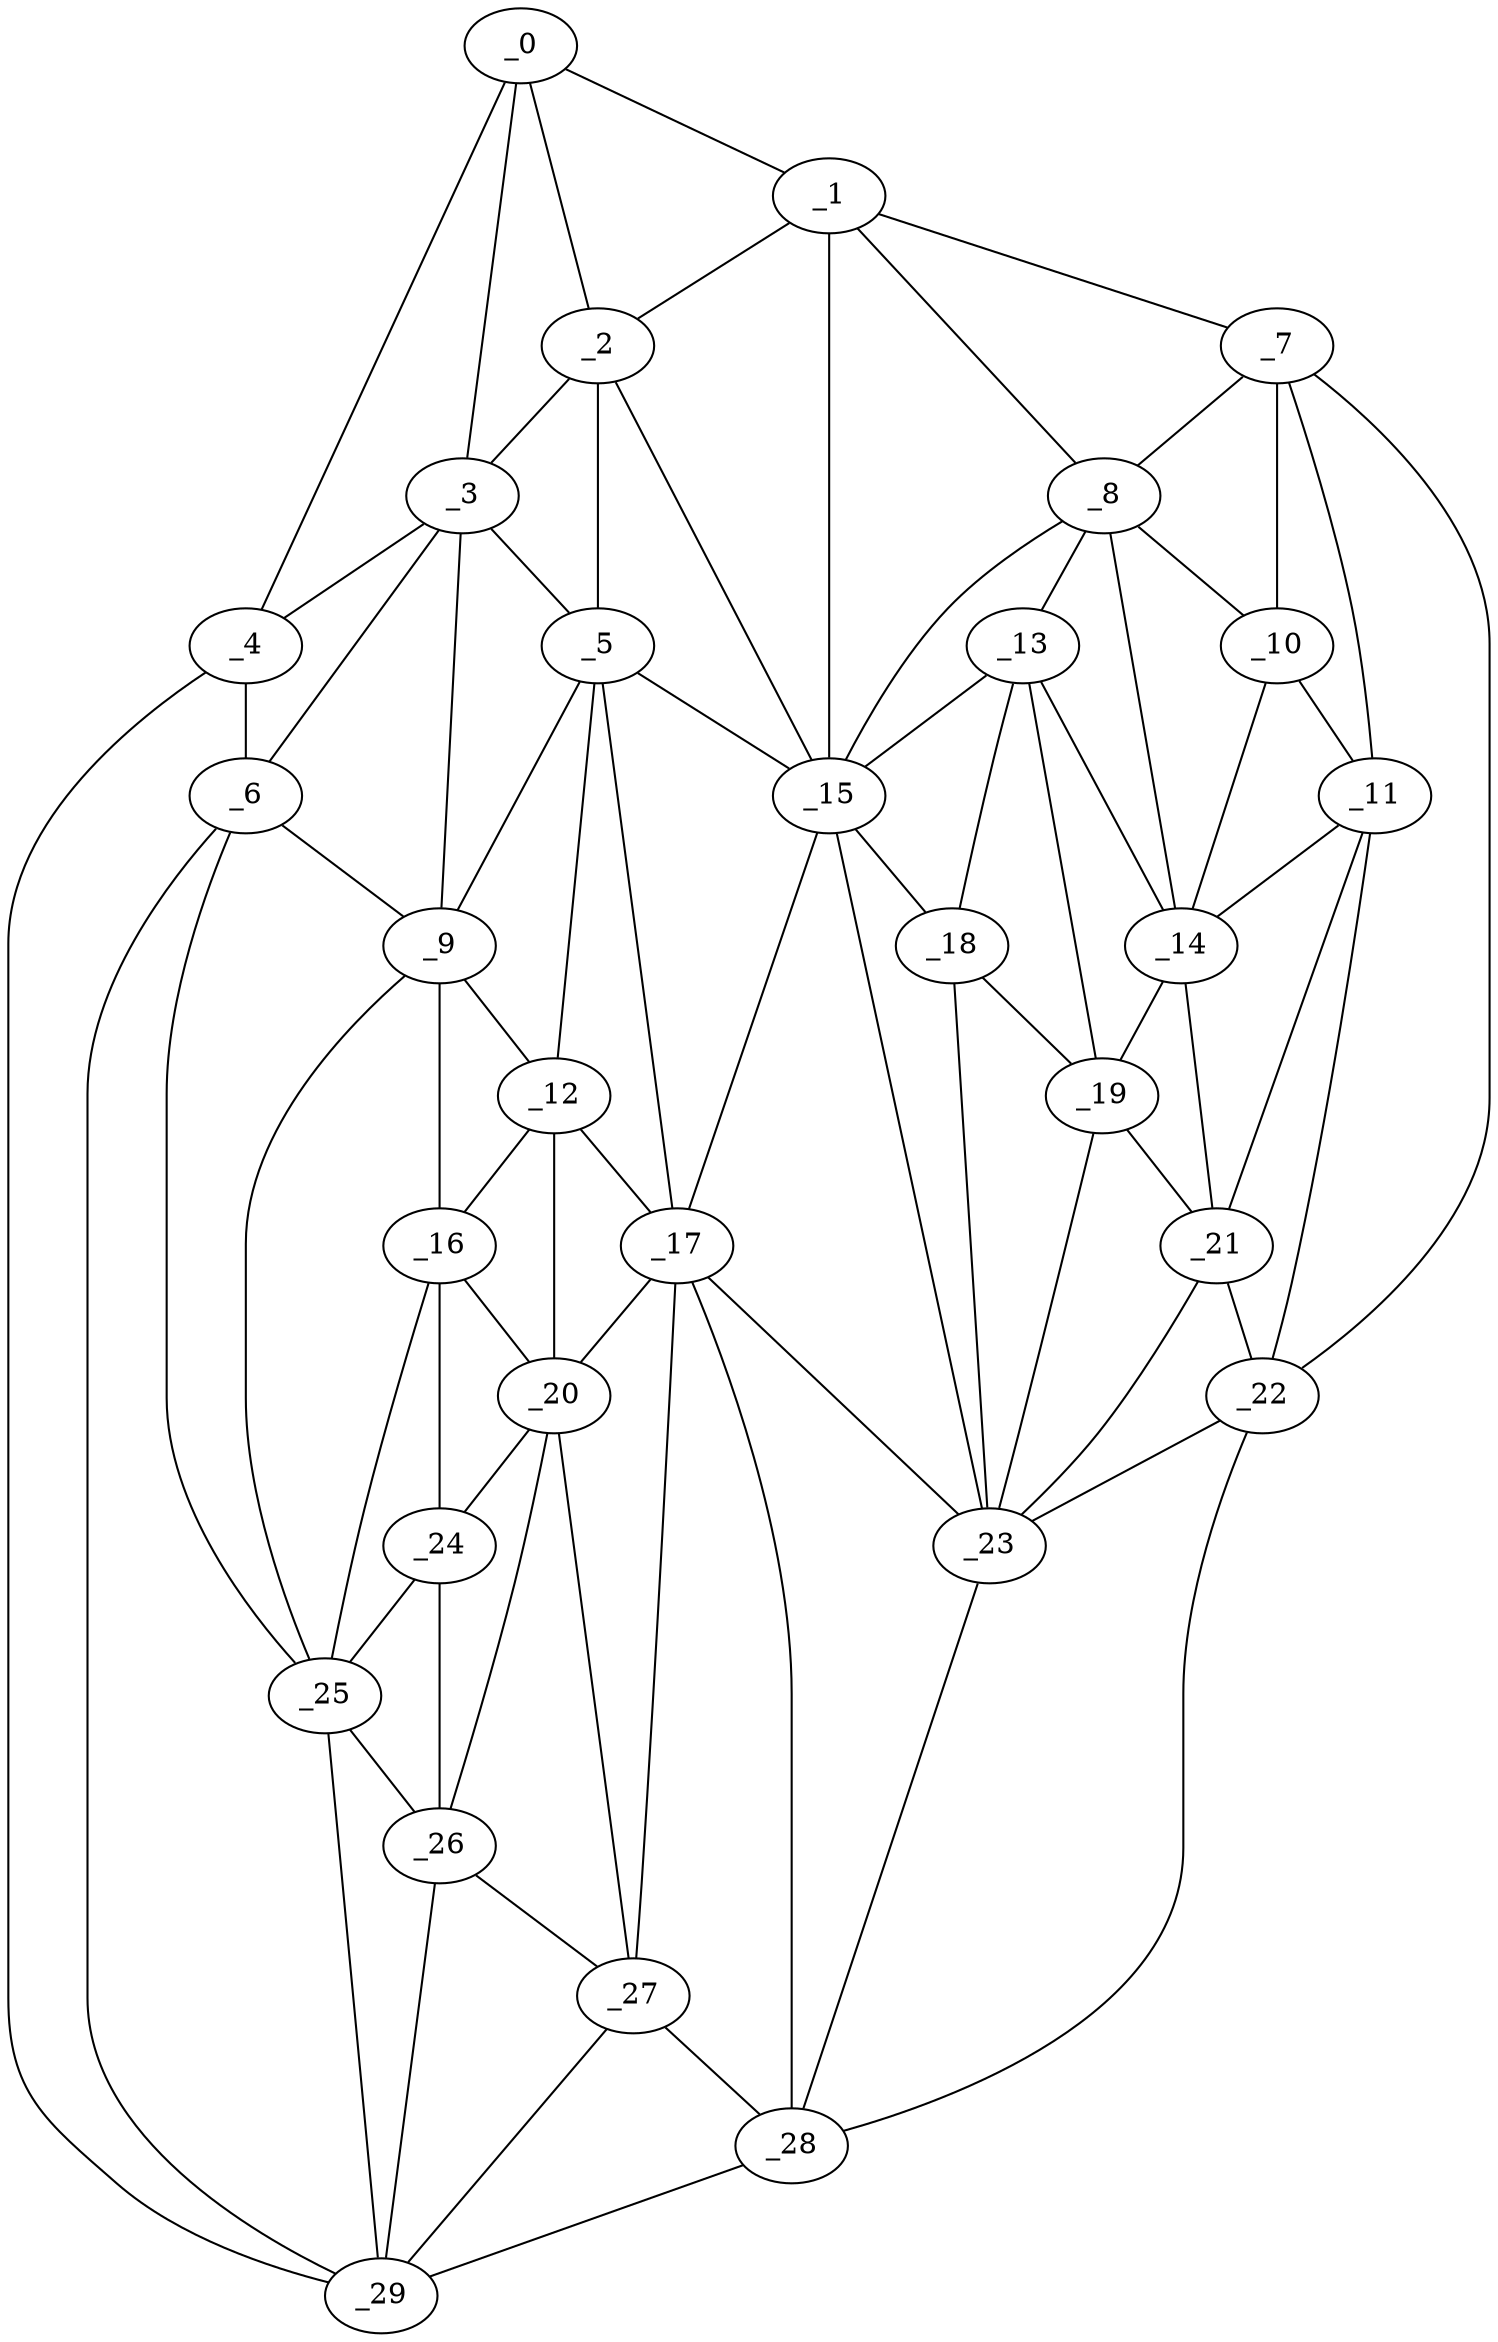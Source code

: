 graph "obj89__60.gxl" {
	_0	 [x=27,
		y=12];
	_1	 [x=50,
		y=97];
	_0 -- _1	 [valence=1];
	_2	 [x=52,
		y=41];
	_0 -- _2	 [valence=2];
	_3	 [x=54,
		y=27];
	_0 -- _3	 [valence=2];
	_4	 [x=57,
		y=5];
	_0 -- _4	 [valence=1];
	_1 -- _2	 [valence=2];
	_7	 [x=65,
		y=124];
	_1 -- _7	 [valence=1];
	_8	 [x=66,
		y=103];
	_1 -- _8	 [valence=1];
	_15	 [x=85,
		y=78];
	_1 -- _15	 [valence=2];
	_2 -- _3	 [valence=2];
	_5	 [x=59,
		y=40];
	_2 -- _5	 [valence=2];
	_2 -- _15	 [valence=1];
	_3 -- _4	 [valence=2];
	_3 -- _5	 [valence=1];
	_6	 [x=63,
		y=13];
	_3 -- _6	 [valence=2];
	_9	 [x=69,
		y=28];
	_3 -- _9	 [valence=1];
	_4 -- _6	 [valence=1];
	_29	 [x=105,
		y=11];
	_4 -- _29	 [valence=1];
	_5 -- _9	 [valence=1];
	_12	 [x=81,
		y=42];
	_5 -- _12	 [valence=2];
	_5 -- _15	 [valence=2];
	_17	 [x=88,
		y=51];
	_5 -- _17	 [valence=2];
	_6 -- _9	 [valence=2];
	_25	 [x=99,
		y=23];
	_6 -- _25	 [valence=1];
	_6 -- _29	 [valence=1];
	_7 -- _8	 [valence=2];
	_10	 [x=72,
		y=111];
	_7 -- _10	 [valence=1];
	_11	 [x=76,
		y=119];
	_7 -- _11	 [valence=1];
	_22	 [x=93,
		y=119];
	_7 -- _22	 [valence=1];
	_8 -- _10	 [valence=2];
	_13	 [x=81,
		y=98];
	_8 -- _13	 [valence=2];
	_14	 [x=81,
		y=104];
	_8 -- _14	 [valence=2];
	_8 -- _15	 [valence=1];
	_9 -- _12	 [valence=2];
	_16	 [x=87,
		y=39];
	_9 -- _16	 [valence=2];
	_9 -- _25	 [valence=2];
	_10 -- _11	 [valence=2];
	_10 -- _14	 [valence=1];
	_11 -- _14	 [valence=2];
	_21	 [x=92,
		y=111];
	_11 -- _21	 [valence=2];
	_11 -- _22	 [valence=2];
	_12 -- _16	 [valence=1];
	_12 -- _17	 [valence=1];
	_20	 [x=91,
		y=42];
	_12 -- _20	 [valence=1];
	_13 -- _14	 [valence=1];
	_13 -- _15	 [valence=2];
	_18	 [x=90,
		y=87];
	_13 -- _18	 [valence=2];
	_19	 [x=90,
		y=93];
	_13 -- _19	 [valence=2];
	_14 -- _19	 [valence=2];
	_14 -- _21	 [valence=2];
	_15 -- _17	 [valence=1];
	_15 -- _18	 [valence=1];
	_23	 [x=95,
		y=76];
	_15 -- _23	 [valence=2];
	_16 -- _20	 [valence=2];
	_24	 [x=97,
		y=34];
	_16 -- _24	 [valence=1];
	_16 -- _25	 [valence=1];
	_17 -- _20	 [valence=2];
	_17 -- _23	 [valence=2];
	_27	 [x=101,
		y=46];
	_17 -- _27	 [valence=1];
	_28	 [x=103,
		y=54];
	_17 -- _28	 [valence=2];
	_18 -- _19	 [valence=2];
	_18 -- _23	 [valence=1];
	_19 -- _21	 [valence=1];
	_19 -- _23	 [valence=2];
	_20 -- _24	 [valence=2];
	_26	 [x=100,
		y=41];
	_20 -- _26	 [valence=1];
	_20 -- _27	 [valence=2];
	_21 -- _22	 [valence=2];
	_21 -- _23	 [valence=2];
	_22 -- _23	 [valence=2];
	_22 -- _28	 [valence=1];
	_23 -- _28	 [valence=2];
	_24 -- _25	 [valence=1];
	_24 -- _26	 [valence=2];
	_25 -- _26	 [valence=2];
	_25 -- _29	 [valence=1];
	_26 -- _27	 [valence=1];
	_26 -- _29	 [valence=1];
	_27 -- _28	 [valence=1];
	_27 -- _29	 [valence=2];
	_28 -- _29	 [valence=1];
}
